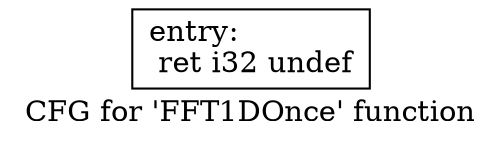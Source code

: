 digraph "CFG for 'FFT1DOnce' function" {
	label="CFG for 'FFT1DOnce' function";

	Node0x5426e90 [shape=record,label="{entry:\l  ret i32 undef\l}"];
}
